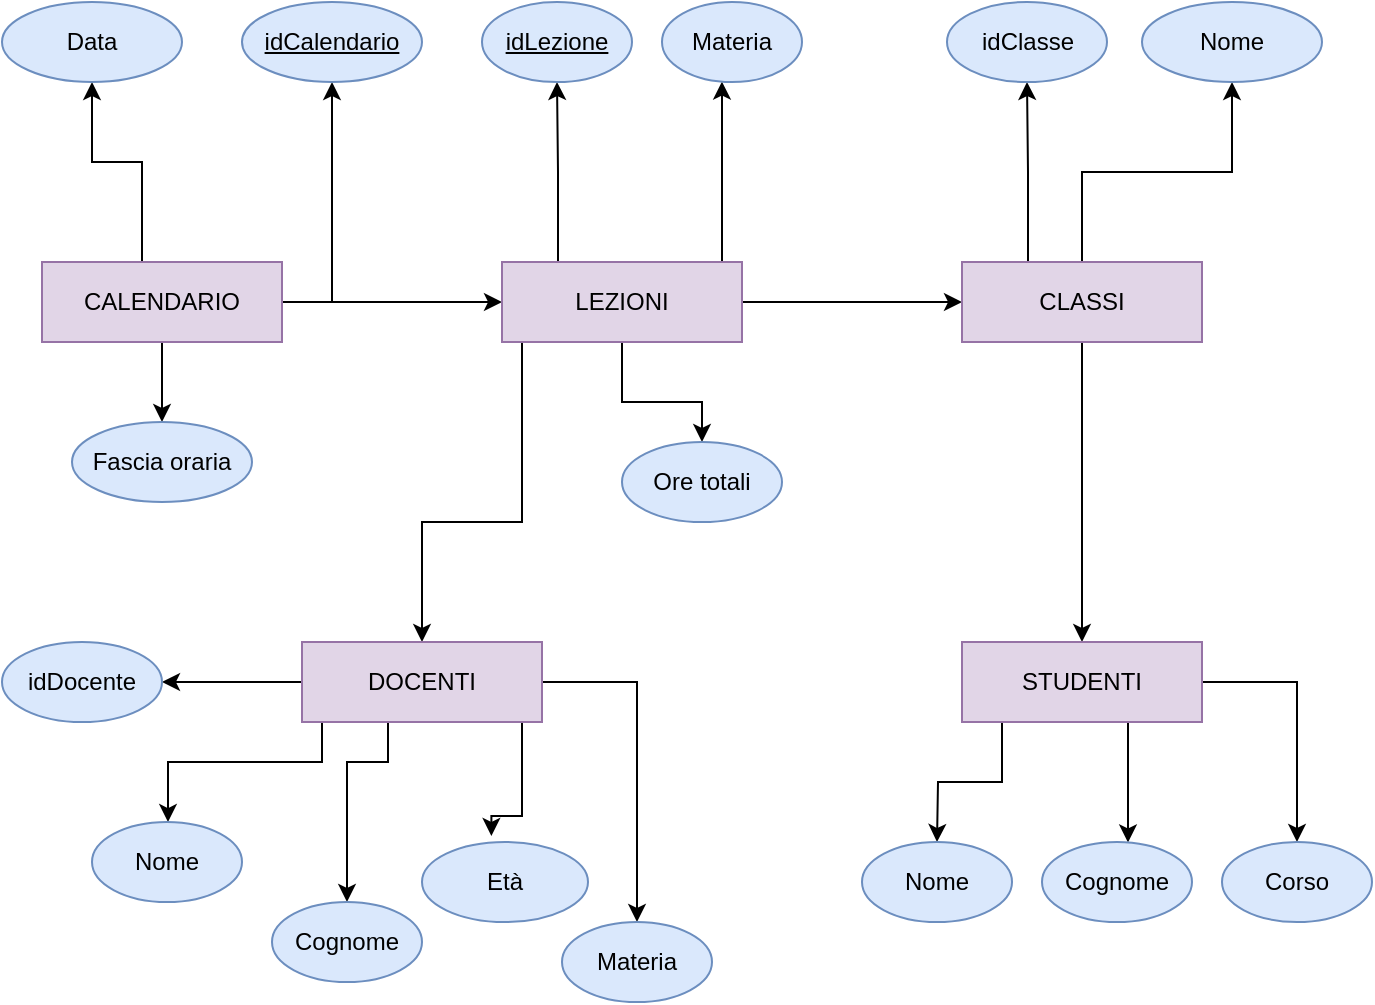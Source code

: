 <mxfile version="13.7.8" type="google" pages="2"><diagram id="i-1NSZTEgPipzei2auUu" name="Page-1"><mxGraphModel dx="1038" dy="617" grid="1" gridSize="10" guides="1" tooltips="1" connect="1" arrows="1" fold="1" page="1" pageScale="1" pageWidth="827" pageHeight="1169" math="0" shadow="0"><root><mxCell id="0"/><mxCell id="1" parent="0"/><mxCell id="v695y3zK7dPtcYclh60m-12" value="" style="edgeStyle=orthogonalEdgeStyle;rounded=0;orthogonalLoop=1;jettySize=auto;html=1;" parent="1" source="v695y3zK7dPtcYclh60m-10" target="v695y3zK7dPtcYclh60m-11" edge="1"><mxGeometry relative="1" as="geometry"/></mxCell><mxCell id="v695y3zK7dPtcYclh60m-22" value="" style="edgeStyle=orthogonalEdgeStyle;rounded=0;orthogonalLoop=1;jettySize=auto;html=1;" parent="1" source="v695y3zK7dPtcYclh60m-10" target="v695y3zK7dPtcYclh60m-21" edge="1"><mxGeometry relative="1" as="geometry"><Array as="points"><mxPoint x="245" y="180"/><mxPoint x="245" y="180"/></Array></mxGeometry></mxCell><mxCell id="v695y3zK7dPtcYclh60m-24" value="" style="edgeStyle=orthogonalEdgeStyle;rounded=0;orthogonalLoop=1;jettySize=auto;html=1;" parent="1" source="v695y3zK7dPtcYclh60m-10" target="v695y3zK7dPtcYclh60m-23" edge="1"><mxGeometry relative="1" as="geometry"><Array as="points"><mxPoint x="150" y="150"/><mxPoint x="125" y="150"/></Array></mxGeometry></mxCell><mxCell id="v695y3zK7dPtcYclh60m-26" value="" style="edgeStyle=orthogonalEdgeStyle;rounded=0;orthogonalLoop=1;jettySize=auto;html=1;" parent="1" source="v695y3zK7dPtcYclh60m-10" target="v695y3zK7dPtcYclh60m-25" edge="1"><mxGeometry relative="1" as="geometry"/></mxCell><mxCell id="v695y3zK7dPtcYclh60m-10" value="CALENDARIO" style="rounded=0;whiteSpace=wrap;html=1;fillColor=#e1d5e7;strokeColor=#9673a6;" parent="1" vertex="1"><mxGeometry x="100" y="200" width="120" height="40" as="geometry"/></mxCell><mxCell id="v695y3zK7dPtcYclh60m-16" value="" style="edgeStyle=orthogonalEdgeStyle;rounded=0;orthogonalLoop=1;jettySize=auto;html=1;" parent="1" source="v695y3zK7dPtcYclh60m-11" target="v695y3zK7dPtcYclh60m-15" edge="1"><mxGeometry relative="1" as="geometry"/></mxCell><mxCell id="v695y3zK7dPtcYclh60m-18" value="" style="edgeStyle=orthogonalEdgeStyle;rounded=0;orthogonalLoop=1;jettySize=auto;html=1;" parent="1" source="v695y3zK7dPtcYclh60m-11" target="v695y3zK7dPtcYclh60m-17" edge="1"><mxGeometry relative="1" as="geometry"><Array as="points"><mxPoint x="340" y="330"/><mxPoint x="290" y="330"/></Array></mxGeometry></mxCell><mxCell id="v695y3zK7dPtcYclh60m-28" value="" style="edgeStyle=orthogonalEdgeStyle;rounded=0;orthogonalLoop=1;jettySize=auto;html=1;" parent="1" source="v695y3zK7dPtcYclh60m-11" target="v695y3zK7dPtcYclh60m-27" edge="1"><mxGeometry relative="1" as="geometry"><Array as="points"><mxPoint x="358" y="155"/></Array></mxGeometry></mxCell><mxCell id="v695y3zK7dPtcYclh60m-29" value="" style="edgeStyle=orthogonalEdgeStyle;rounded=0;orthogonalLoop=1;jettySize=auto;html=1;" parent="1" source="v695y3zK7dPtcYclh60m-11" target="v695y3zK7dPtcYclh60m-31" edge="1"><mxGeometry relative="1" as="geometry"><mxPoint x="440" y="120" as="targetPoint"/><Array as="points"><mxPoint x="440" y="140"/><mxPoint x="440" y="140"/></Array></mxGeometry></mxCell><mxCell id="v695y3zK7dPtcYclh60m-33" style="edgeStyle=orthogonalEdgeStyle;rounded=0;orthogonalLoop=1;jettySize=auto;html=1;" parent="1" source="v695y3zK7dPtcYclh60m-11" target="v695y3zK7dPtcYclh60m-34" edge="1"><mxGeometry relative="1" as="geometry"><mxPoint x="450" y="330" as="targetPoint"/><Array as="points"><mxPoint x="390" y="270"/><mxPoint x="430" y="270"/></Array></mxGeometry></mxCell><mxCell id="v695y3zK7dPtcYclh60m-11" value="LEZIONI" style="whiteSpace=wrap;html=1;rounded=0;fillColor=#e1d5e7;strokeColor=#9673a6;" parent="1" vertex="1"><mxGeometry x="330" y="200" width="120" height="40" as="geometry"/></mxCell><mxCell id="v695y3zK7dPtcYclh60m-20" value="" style="edgeStyle=orthogonalEdgeStyle;rounded=0;orthogonalLoop=1;jettySize=auto;html=1;" parent="1" source="v695y3zK7dPtcYclh60m-15" target="v695y3zK7dPtcYclh60m-19" edge="1"><mxGeometry relative="1" as="geometry"/></mxCell><mxCell id="v695y3zK7dPtcYclh60m-47" value="" style="edgeStyle=orthogonalEdgeStyle;rounded=0;orthogonalLoop=1;jettySize=auto;html=1;" parent="1" source="v695y3zK7dPtcYclh60m-15" target="v695y3zK7dPtcYclh60m-46" edge="1"><mxGeometry relative="1" as="geometry"><Array as="points"><mxPoint x="593" y="155"/></Array></mxGeometry></mxCell><mxCell id="v695y3zK7dPtcYclh60m-49" value="" style="edgeStyle=orthogonalEdgeStyle;rounded=0;orthogonalLoop=1;jettySize=auto;html=1;" parent="1" source="v695y3zK7dPtcYclh60m-15" target="v695y3zK7dPtcYclh60m-48" edge="1"><mxGeometry relative="1" as="geometry"/></mxCell><mxCell id="v695y3zK7dPtcYclh60m-15" value="CLASSI" style="whiteSpace=wrap;html=1;rounded=0;fillColor=#e1d5e7;strokeColor=#9673a6;" parent="1" vertex="1"><mxGeometry x="560" y="200" width="120" height="40" as="geometry"/></mxCell><mxCell id="v695y3zK7dPtcYclh60m-36" value="" style="edgeStyle=orthogonalEdgeStyle;rounded=0;orthogonalLoop=1;jettySize=auto;html=1;" parent="1" source="v695y3zK7dPtcYclh60m-17" target="v695y3zK7dPtcYclh60m-35" edge="1"><mxGeometry relative="1" as="geometry"/></mxCell><mxCell id="v695y3zK7dPtcYclh60m-37" style="edgeStyle=orthogonalEdgeStyle;rounded=0;orthogonalLoop=1;jettySize=auto;html=1;" parent="1" source="v695y3zK7dPtcYclh60m-17" target="v695y3zK7dPtcYclh60m-38" edge="1"><mxGeometry relative="1" as="geometry"><mxPoint x="190" y="610" as="targetPoint"/><Array as="points"><mxPoint x="240" y="450"/><mxPoint x="163" y="450"/></Array></mxGeometry></mxCell><mxCell id="v695y3zK7dPtcYclh60m-40" value="" style="edgeStyle=orthogonalEdgeStyle;rounded=0;orthogonalLoop=1;jettySize=auto;html=1;" parent="1" source="v695y3zK7dPtcYclh60m-17" target="v695y3zK7dPtcYclh60m-39" edge="1"><mxGeometry relative="1" as="geometry"><mxPoint x="290" y="450" as="sourcePoint"/><Array as="points"><mxPoint x="273" y="450"/></Array></mxGeometry></mxCell><mxCell id="v695y3zK7dPtcYclh60m-41" style="edgeStyle=orthogonalEdgeStyle;rounded=0;orthogonalLoop=1;jettySize=auto;html=1;entryX=0.418;entryY=-0.075;entryDx=0;entryDy=0;entryPerimeter=0;" parent="1" source="v695y3zK7dPtcYclh60m-17" target="v695y3zK7dPtcYclh60m-42" edge="1"><mxGeometry relative="1" as="geometry"><mxPoint x="340" y="610" as="targetPoint"/><Array as="points"><mxPoint x="340" y="477"/></Array></mxGeometry></mxCell><mxCell id="v695y3zK7dPtcYclh60m-45" value="" style="edgeStyle=orthogonalEdgeStyle;rounded=0;orthogonalLoop=1;jettySize=auto;html=1;" parent="1" source="v695y3zK7dPtcYclh60m-17" target="v695y3zK7dPtcYclh60m-44" edge="1"><mxGeometry relative="1" as="geometry"/></mxCell><mxCell id="v695y3zK7dPtcYclh60m-17" value="DOCENTI" style="whiteSpace=wrap;html=1;rounded=0;fillColor=#e1d5e7;strokeColor=#9673a6;" parent="1" vertex="1"><mxGeometry x="230" y="390" width="120" height="40" as="geometry"/></mxCell><mxCell id="v695y3zK7dPtcYclh60m-51" value="" style="edgeStyle=orthogonalEdgeStyle;rounded=0;orthogonalLoop=1;jettySize=auto;html=1;" parent="1" source="v695y3zK7dPtcYclh60m-19" target="v695y3zK7dPtcYclh60m-50" edge="1"><mxGeometry relative="1" as="geometry"><Array as="points"><mxPoint x="580" y="460"/><mxPoint x="548" y="460"/></Array></mxGeometry></mxCell><mxCell id="v695y3zK7dPtcYclh60m-53" value="" style="edgeStyle=orthogonalEdgeStyle;rounded=0;orthogonalLoop=1;jettySize=auto;html=1;" parent="1" source="v695y3zK7dPtcYclh60m-19" target="v695y3zK7dPtcYclh60m-52" edge="1"><mxGeometry relative="1" as="geometry"><Array as="points"><mxPoint x="643" y="440"/><mxPoint x="643" y="440"/></Array></mxGeometry></mxCell><mxCell id="v695y3zK7dPtcYclh60m-55" value="" style="edgeStyle=orthogonalEdgeStyle;rounded=0;orthogonalLoop=1;jettySize=auto;html=1;" parent="1" source="v695y3zK7dPtcYclh60m-19" target="v695y3zK7dPtcYclh60m-54" edge="1"><mxGeometry relative="1" as="geometry"/></mxCell><mxCell id="v695y3zK7dPtcYclh60m-19" value="STUDENTI" style="whiteSpace=wrap;html=1;rounded=0;fillColor=#e1d5e7;strokeColor=#9673a6;" parent="1" vertex="1"><mxGeometry x="560" y="390" width="120" height="40" as="geometry"/></mxCell><mxCell id="v695y3zK7dPtcYclh60m-21" value="&lt;u&gt;idCalendario&lt;/u&gt;" style="ellipse;whiteSpace=wrap;html=1;rounded=0;fillColor=#dae8fc;strokeColor=#6c8ebf;" parent="1" vertex="1"><mxGeometry x="200" y="70" width="90" height="40" as="geometry"/></mxCell><mxCell id="v695y3zK7dPtcYclh60m-23" value="Data" style="ellipse;whiteSpace=wrap;html=1;rounded=0;fillColor=#dae8fc;strokeColor=#6c8ebf;" parent="1" vertex="1"><mxGeometry x="80" y="70" width="90" height="40" as="geometry"/></mxCell><mxCell id="v695y3zK7dPtcYclh60m-25" value="Fascia oraria" style="ellipse;whiteSpace=wrap;html=1;rounded=0;fillColor=#dae8fc;strokeColor=#6c8ebf;" parent="1" vertex="1"><mxGeometry x="115" y="280" width="90" height="40" as="geometry"/></mxCell><mxCell id="v695y3zK7dPtcYclh60m-27" value="&lt;u&gt;idLezione&lt;/u&gt;" style="ellipse;whiteSpace=wrap;html=1;rounded=0;fillColor=#dae8fc;strokeColor=#6c8ebf;" parent="1" vertex="1"><mxGeometry x="320" y="70" width="75" height="40" as="geometry"/></mxCell><mxCell id="v695y3zK7dPtcYclh60m-31" value="Materia" style="ellipse;whiteSpace=wrap;html=1;fillColor=#dae8fc;strokeColor=#6c8ebf;" parent="1" vertex="1"><mxGeometry x="410" y="70" width="70" height="40" as="geometry"/></mxCell><mxCell id="v695y3zK7dPtcYclh60m-34" value="Ore totali" style="ellipse;whiteSpace=wrap;html=1;fillColor=#dae8fc;strokeColor=#6c8ebf;" parent="1" vertex="1"><mxGeometry x="390" y="290" width="80" height="40" as="geometry"/></mxCell><mxCell id="v695y3zK7dPtcYclh60m-35" value="idDocente" style="ellipse;whiteSpace=wrap;html=1;rounded=0;fillColor=#dae8fc;strokeColor=#6c8ebf;" parent="1" vertex="1"><mxGeometry x="80" y="390" width="80" height="40" as="geometry"/></mxCell><mxCell id="v695y3zK7dPtcYclh60m-38" value="Nome" style="ellipse;whiteSpace=wrap;html=1;fillColor=#dae8fc;strokeColor=#6c8ebf;" parent="1" vertex="1"><mxGeometry x="125" y="480" width="75" height="40" as="geometry"/></mxCell><mxCell id="v695y3zK7dPtcYclh60m-39" value="Cognome" style="ellipse;whiteSpace=wrap;html=1;rounded=0;fillColor=#dae8fc;strokeColor=#6c8ebf;" parent="1" vertex="1"><mxGeometry x="215" y="520" width="75" height="40" as="geometry"/></mxCell><mxCell id="v695y3zK7dPtcYclh60m-42" value="Età" style="ellipse;whiteSpace=wrap;html=1;fillColor=#dae8fc;strokeColor=#6c8ebf;" parent="1" vertex="1"><mxGeometry x="290" y="490" width="83" height="40" as="geometry"/></mxCell><mxCell id="v695y3zK7dPtcYclh60m-44" value="Materia" style="ellipse;whiteSpace=wrap;html=1;rounded=0;fillColor=#dae8fc;strokeColor=#6c8ebf;" parent="1" vertex="1"><mxGeometry x="360" y="530" width="75" height="40" as="geometry"/></mxCell><mxCell id="v695y3zK7dPtcYclh60m-46" value="idClasse" style="ellipse;whiteSpace=wrap;html=1;rounded=0;fillColor=#dae8fc;strokeColor=#6c8ebf;" parent="1" vertex="1"><mxGeometry x="552.5" y="70" width="80" height="40" as="geometry"/></mxCell><mxCell id="v695y3zK7dPtcYclh60m-48" value="Nome" style="ellipse;whiteSpace=wrap;html=1;rounded=0;fillColor=#dae8fc;strokeColor=#6c8ebf;" parent="1" vertex="1"><mxGeometry x="650" y="70" width="90" height="40" as="geometry"/></mxCell><mxCell id="v695y3zK7dPtcYclh60m-50" value="Nome" style="ellipse;whiteSpace=wrap;html=1;rounded=0;fillColor=#dae8fc;strokeColor=#6c8ebf;" parent="1" vertex="1"><mxGeometry x="510" y="490" width="75.01" height="40" as="geometry"/></mxCell><mxCell id="v695y3zK7dPtcYclh60m-52" value="Cognome" style="ellipse;whiteSpace=wrap;html=1;rounded=0;fillColor=#dae8fc;strokeColor=#6c8ebf;" parent="1" vertex="1"><mxGeometry x="600" y="490" width="75" height="40" as="geometry"/></mxCell><mxCell id="v695y3zK7dPtcYclh60m-54" value="Corso" style="ellipse;whiteSpace=wrap;html=1;rounded=0;fillColor=#dae8fc;strokeColor=#6c8ebf;" parent="1" vertex="1"><mxGeometry x="690" y="490" width="75" height="40" as="geometry"/></mxCell></root></mxGraphModel></diagram><diagram id="ux9_dOHcOY2LH1gNL7Ls" name="Page-2"><mxGraphModel dx="1038" dy="617" grid="1" gridSize="10" guides="1" tooltips="1" connect="1" arrows="1" fold="1" page="1" pageScale="1" pageWidth="827" pageHeight="1169" math="0" shadow="0"><root><mxCell id="CKU__4G8Fv3sstQl3rxo-0"/><mxCell id="CKU__4G8Fv3sstQl3rxo-1" parent="CKU__4G8Fv3sstQl3rxo-0"/></root></mxGraphModel></diagram></mxfile>